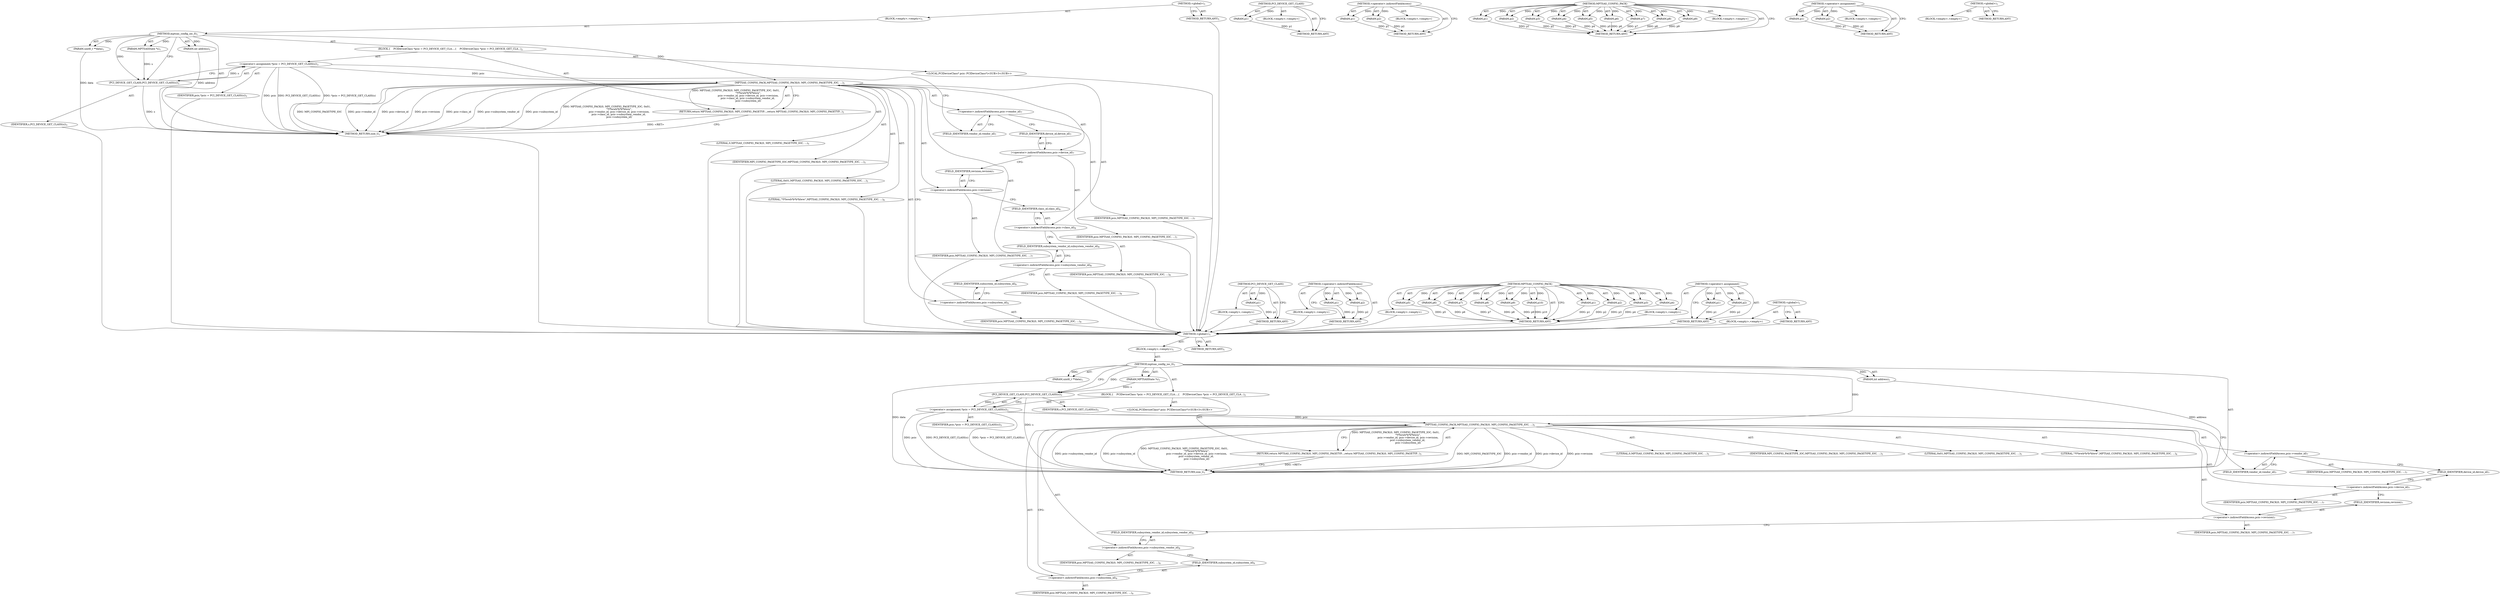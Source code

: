 digraph "&lt;global&gt;" {
vulnerable_6 [label=<(METHOD,&lt;global&gt;)<SUB>1</SUB>>];
vulnerable_7 [label=<(BLOCK,&lt;empty&gt;,&lt;empty&gt;)<SUB>1</SUB>>];
vulnerable_8 [label=<(METHOD,mptsas_config_ioc_0)<SUB>1</SUB>>];
vulnerable_9 [label=<(PARAM,MPTSASState *s)<SUB>1</SUB>>];
vulnerable_10 [label=<(PARAM,uint8_t **data)<SUB>1</SUB>>];
vulnerable_11 [label=<(PARAM,int address)<SUB>1</SUB>>];
vulnerable_12 [label=<(BLOCK,{
    PCIDeviceClass *pcic = PCI_DEVICE_GET_CLA...,{
    PCIDeviceClass *pcic = PCI_DEVICE_GET_CLA...)<SUB>2</SUB>>];
vulnerable_13 [label="<(LOCAL,PCIDeviceClass* pcic: PCIDeviceClass*)<SUB>3</SUB>>"];
vulnerable_14 [label=<(&lt;operator&gt;.assignment,*pcic = PCI_DEVICE_GET_CLASS(s))<SUB>3</SUB>>];
vulnerable_15 [label=<(IDENTIFIER,pcic,*pcic = PCI_DEVICE_GET_CLASS(s))<SUB>3</SUB>>];
vulnerable_16 [label=<(PCI_DEVICE_GET_CLASS,PCI_DEVICE_GET_CLASS(s))<SUB>3</SUB>>];
vulnerable_17 [label=<(IDENTIFIER,s,PCI_DEVICE_GET_CLASS(s))<SUB>3</SUB>>];
vulnerable_18 [label=<(RETURN,return MPTSAS_CONFIG_PACK(0, MPI_CONFIG_PAGETYP...,return MPTSAS_CONFIG_PACK(0, MPI_CONFIG_PAGETYP...)<SUB>5</SUB>>];
vulnerable_19 [label=<(MPTSAS_CONFIG_PACK,MPTSAS_CONFIG_PACK(0, MPI_CONFIG_PAGETYPE_IOC, ...)<SUB>5</SUB>>];
vulnerable_20 [label=<(LITERAL,0,MPTSAS_CONFIG_PACK(0, MPI_CONFIG_PAGETYPE_IOC, ...)<SUB>5</SUB>>];
vulnerable_21 [label=<(IDENTIFIER,MPI_CONFIG_PAGETYPE_IOC,MPTSAS_CONFIG_PACK(0, MPI_CONFIG_PAGETYPE_IOC, ...)<SUB>5</SUB>>];
vulnerable_22 [label=<(LITERAL,0x01,MPTSAS_CONFIG_PACK(0, MPI_CONFIG_PAGETYPE_IOC, ...)<SUB>5</SUB>>];
vulnerable_23 [label=<(LITERAL,&quot;*l*lwwb*b*b*blww&quot;,MPTSAS_CONFIG_PACK(0, MPI_CONFIG_PAGETYPE_IOC, ...)<SUB>6</SUB>>];
vulnerable_24 [label=<(&lt;operator&gt;.indirectFieldAccess,pcic-&gt;vendor_id)<SUB>7</SUB>>];
vulnerable_25 [label=<(IDENTIFIER,pcic,MPTSAS_CONFIG_PACK(0, MPI_CONFIG_PAGETYPE_IOC, ...)<SUB>7</SUB>>];
vulnerable_26 [label=<(FIELD_IDENTIFIER,vendor_id,vendor_id)<SUB>7</SUB>>];
vulnerable_27 [label=<(&lt;operator&gt;.indirectFieldAccess,pcic-&gt;device_id)<SUB>7</SUB>>];
vulnerable_28 [label=<(IDENTIFIER,pcic,MPTSAS_CONFIG_PACK(0, MPI_CONFIG_PAGETYPE_IOC, ...)<SUB>7</SUB>>];
vulnerable_29 [label=<(FIELD_IDENTIFIER,device_id,device_id)<SUB>7</SUB>>];
vulnerable_30 [label=<(&lt;operator&gt;.indirectFieldAccess,pcic-&gt;revision)<SUB>7</SUB>>];
vulnerable_31 [label=<(IDENTIFIER,pcic,MPTSAS_CONFIG_PACK(0, MPI_CONFIG_PAGETYPE_IOC, ...)<SUB>7</SUB>>];
vulnerable_32 [label=<(FIELD_IDENTIFIER,revision,revision)<SUB>7</SUB>>];
vulnerable_33 [label=<(&lt;operator&gt;.indirectFieldAccess,pcic-&gt;subsystem_vendor_id)<SUB>8</SUB>>];
vulnerable_34 [label=<(IDENTIFIER,pcic,MPTSAS_CONFIG_PACK(0, MPI_CONFIG_PAGETYPE_IOC, ...)<SUB>8</SUB>>];
vulnerable_35 [label=<(FIELD_IDENTIFIER,subsystem_vendor_id,subsystem_vendor_id)<SUB>8</SUB>>];
vulnerable_36 [label=<(&lt;operator&gt;.indirectFieldAccess,pcic-&gt;subsystem_id)<SUB>9</SUB>>];
vulnerable_37 [label=<(IDENTIFIER,pcic,MPTSAS_CONFIG_PACK(0, MPI_CONFIG_PAGETYPE_IOC, ...)<SUB>9</SUB>>];
vulnerable_38 [label=<(FIELD_IDENTIFIER,subsystem_id,subsystem_id)<SUB>9</SUB>>];
vulnerable_39 [label=<(METHOD_RETURN,size_t)<SUB>1</SUB>>];
vulnerable_41 [label=<(METHOD_RETURN,ANY)<SUB>1</SUB>>];
vulnerable_71 [label=<(METHOD,PCI_DEVICE_GET_CLASS)>];
vulnerable_72 [label=<(PARAM,p1)>];
vulnerable_73 [label=<(BLOCK,&lt;empty&gt;,&lt;empty&gt;)>];
vulnerable_74 [label=<(METHOD_RETURN,ANY)>];
vulnerable_87 [label=<(METHOD,&lt;operator&gt;.indirectFieldAccess)>];
vulnerable_88 [label=<(PARAM,p1)>];
vulnerable_89 [label=<(PARAM,p2)>];
vulnerable_90 [label=<(BLOCK,&lt;empty&gt;,&lt;empty&gt;)>];
vulnerable_91 [label=<(METHOD_RETURN,ANY)>];
vulnerable_75 [label=<(METHOD,MPTSAS_CONFIG_PACK)>];
vulnerable_76 [label=<(PARAM,p1)>];
vulnerable_77 [label=<(PARAM,p2)>];
vulnerable_78 [label=<(PARAM,p3)>];
vulnerable_79 [label=<(PARAM,p4)>];
vulnerable_80 [label=<(PARAM,p5)>];
vulnerable_81 [label=<(PARAM,p6)>];
vulnerable_82 [label=<(PARAM,p7)>];
vulnerable_83 [label=<(PARAM,p8)>];
vulnerable_84 [label=<(PARAM,p9)>];
vulnerable_85 [label=<(BLOCK,&lt;empty&gt;,&lt;empty&gt;)>];
vulnerable_86 [label=<(METHOD_RETURN,ANY)>];
vulnerable_66 [label=<(METHOD,&lt;operator&gt;.assignment)>];
vulnerable_67 [label=<(PARAM,p1)>];
vulnerable_68 [label=<(PARAM,p2)>];
vulnerable_69 [label=<(BLOCK,&lt;empty&gt;,&lt;empty&gt;)>];
vulnerable_70 [label=<(METHOD_RETURN,ANY)>];
vulnerable_60 [label=<(METHOD,&lt;global&gt;)<SUB>1</SUB>>];
vulnerable_61 [label=<(BLOCK,&lt;empty&gt;,&lt;empty&gt;)>];
vulnerable_62 [label=<(METHOD_RETURN,ANY)>];
fixed_6 [label=<(METHOD,&lt;global&gt;)<SUB>1</SUB>>];
fixed_7 [label=<(BLOCK,&lt;empty&gt;,&lt;empty&gt;)<SUB>1</SUB>>];
fixed_8 [label=<(METHOD,mptsas_config_ioc_0)<SUB>1</SUB>>];
fixed_9 [label=<(PARAM,MPTSASState *s)<SUB>1</SUB>>];
fixed_10 [label=<(PARAM,uint8_t **data)<SUB>1</SUB>>];
fixed_11 [label=<(PARAM,int address)<SUB>1</SUB>>];
fixed_12 [label=<(BLOCK,{
    PCIDeviceClass *pcic = PCI_DEVICE_GET_CLA...,{
    PCIDeviceClass *pcic = PCI_DEVICE_GET_CLA...)<SUB>2</SUB>>];
fixed_13 [label="<(LOCAL,PCIDeviceClass* pcic: PCIDeviceClass*)<SUB>3</SUB>>"];
fixed_14 [label=<(&lt;operator&gt;.assignment,*pcic = PCI_DEVICE_GET_CLASS(s))<SUB>3</SUB>>];
fixed_15 [label=<(IDENTIFIER,pcic,*pcic = PCI_DEVICE_GET_CLASS(s))<SUB>3</SUB>>];
fixed_16 [label=<(PCI_DEVICE_GET_CLASS,PCI_DEVICE_GET_CLASS(s))<SUB>3</SUB>>];
fixed_17 [label=<(IDENTIFIER,s,PCI_DEVICE_GET_CLASS(s))<SUB>3</SUB>>];
fixed_18 [label=<(RETURN,return MPTSAS_CONFIG_PACK(0, MPI_CONFIG_PAGETYP...,return MPTSAS_CONFIG_PACK(0, MPI_CONFIG_PAGETYP...)<SUB>5</SUB>>];
fixed_19 [label=<(MPTSAS_CONFIG_PACK,MPTSAS_CONFIG_PACK(0, MPI_CONFIG_PAGETYPE_IOC, ...)<SUB>5</SUB>>];
fixed_20 [label=<(LITERAL,0,MPTSAS_CONFIG_PACK(0, MPI_CONFIG_PAGETYPE_IOC, ...)<SUB>5</SUB>>];
fixed_21 [label=<(IDENTIFIER,MPI_CONFIG_PAGETYPE_IOC,MPTSAS_CONFIG_PACK(0, MPI_CONFIG_PAGETYPE_IOC, ...)<SUB>5</SUB>>];
fixed_22 [label=<(LITERAL,0x01,MPTSAS_CONFIG_PACK(0, MPI_CONFIG_PAGETYPE_IOC, ...)<SUB>5</SUB>>];
fixed_23 [label=<(LITERAL,&quot;*l*lwwb*b*b*blww&quot;,MPTSAS_CONFIG_PACK(0, MPI_CONFIG_PAGETYPE_IOC, ...)<SUB>6</SUB>>];
fixed_24 [label=<(&lt;operator&gt;.indirectFieldAccess,pcic-&gt;vendor_id)<SUB>7</SUB>>];
fixed_25 [label=<(IDENTIFIER,pcic,MPTSAS_CONFIG_PACK(0, MPI_CONFIG_PAGETYPE_IOC, ...)<SUB>7</SUB>>];
fixed_26 [label=<(FIELD_IDENTIFIER,vendor_id,vendor_id)<SUB>7</SUB>>];
fixed_27 [label=<(&lt;operator&gt;.indirectFieldAccess,pcic-&gt;device_id)<SUB>7</SUB>>];
fixed_28 [label=<(IDENTIFIER,pcic,MPTSAS_CONFIG_PACK(0, MPI_CONFIG_PAGETYPE_IOC, ...)<SUB>7</SUB>>];
fixed_29 [label=<(FIELD_IDENTIFIER,device_id,device_id)<SUB>7</SUB>>];
fixed_30 [label=<(&lt;operator&gt;.indirectFieldAccess,pcic-&gt;revision)<SUB>7</SUB>>];
fixed_31 [label=<(IDENTIFIER,pcic,MPTSAS_CONFIG_PACK(0, MPI_CONFIG_PAGETYPE_IOC, ...)<SUB>7</SUB>>];
fixed_32 [label=<(FIELD_IDENTIFIER,revision,revision)<SUB>7</SUB>>];
fixed_33 [label=<(&lt;operator&gt;.indirectFieldAccess,pcic-&gt;class_id)<SUB>8</SUB>>];
fixed_34 [label=<(IDENTIFIER,pcic,MPTSAS_CONFIG_PACK(0, MPI_CONFIG_PAGETYPE_IOC, ...)<SUB>8</SUB>>];
fixed_35 [label=<(FIELD_IDENTIFIER,class_id,class_id)<SUB>8</SUB>>];
fixed_36 [label=<(&lt;operator&gt;.indirectFieldAccess,pcic-&gt;subsystem_vendor_id)<SUB>8</SUB>>];
fixed_37 [label=<(IDENTIFIER,pcic,MPTSAS_CONFIG_PACK(0, MPI_CONFIG_PAGETYPE_IOC, ...)<SUB>8</SUB>>];
fixed_38 [label=<(FIELD_IDENTIFIER,subsystem_vendor_id,subsystem_vendor_id)<SUB>8</SUB>>];
fixed_39 [label=<(&lt;operator&gt;.indirectFieldAccess,pcic-&gt;subsystem_id)<SUB>9</SUB>>];
fixed_40 [label=<(IDENTIFIER,pcic,MPTSAS_CONFIG_PACK(0, MPI_CONFIG_PAGETYPE_IOC, ...)<SUB>9</SUB>>];
fixed_41 [label=<(FIELD_IDENTIFIER,subsystem_id,subsystem_id)<SUB>9</SUB>>];
fixed_42 [label=<(METHOD_RETURN,size_t)<SUB>1</SUB>>];
fixed_44 [label=<(METHOD_RETURN,ANY)<SUB>1</SUB>>];
fixed_74 [label=<(METHOD,PCI_DEVICE_GET_CLASS)>];
fixed_75 [label=<(PARAM,p1)>];
fixed_76 [label=<(BLOCK,&lt;empty&gt;,&lt;empty&gt;)>];
fixed_77 [label=<(METHOD_RETURN,ANY)>];
fixed_91 [label=<(METHOD,&lt;operator&gt;.indirectFieldAccess)>];
fixed_92 [label=<(PARAM,p1)>];
fixed_93 [label=<(PARAM,p2)>];
fixed_94 [label=<(BLOCK,&lt;empty&gt;,&lt;empty&gt;)>];
fixed_95 [label=<(METHOD_RETURN,ANY)>];
fixed_78 [label=<(METHOD,MPTSAS_CONFIG_PACK)>];
fixed_79 [label=<(PARAM,p1)>];
fixed_80 [label=<(PARAM,p2)>];
fixed_81 [label=<(PARAM,p3)>];
fixed_82 [label=<(PARAM,p4)>];
fixed_83 [label=<(PARAM,p5)>];
fixed_84 [label=<(PARAM,p6)>];
fixed_85 [label=<(PARAM,p7)>];
fixed_86 [label=<(PARAM,p8)>];
fixed_87 [label=<(PARAM,p9)>];
fixed_88 [label=<(PARAM,p10)>];
fixed_89 [label=<(BLOCK,&lt;empty&gt;,&lt;empty&gt;)>];
fixed_90 [label=<(METHOD_RETURN,ANY)>];
fixed_69 [label=<(METHOD,&lt;operator&gt;.assignment)>];
fixed_70 [label=<(PARAM,p1)>];
fixed_71 [label=<(PARAM,p2)>];
fixed_72 [label=<(BLOCK,&lt;empty&gt;,&lt;empty&gt;)>];
fixed_73 [label=<(METHOD_RETURN,ANY)>];
fixed_63 [label=<(METHOD,&lt;global&gt;)<SUB>1</SUB>>];
fixed_64 [label=<(BLOCK,&lt;empty&gt;,&lt;empty&gt;)>];
fixed_65 [label=<(METHOD_RETURN,ANY)>];
vulnerable_6 -> vulnerable_7  [key=0, label="AST: "];
vulnerable_6 -> vulnerable_41  [key=0, label="AST: "];
vulnerable_6 -> vulnerable_41  [key=1, label="CFG: "];
vulnerable_7 -> vulnerable_8  [key=0, label="AST: "];
vulnerable_8 -> vulnerable_9  [key=0, label="AST: "];
vulnerable_8 -> vulnerable_9  [key=1, label="DDG: "];
vulnerable_8 -> vulnerable_10  [key=0, label="AST: "];
vulnerable_8 -> vulnerable_10  [key=1, label="DDG: "];
vulnerable_8 -> vulnerable_11  [key=0, label="AST: "];
vulnerable_8 -> vulnerable_11  [key=1, label="DDG: "];
vulnerable_8 -> vulnerable_12  [key=0, label="AST: "];
vulnerable_8 -> vulnerable_39  [key=0, label="AST: "];
vulnerable_8 -> vulnerable_16  [key=0, label="CFG: "];
vulnerable_8 -> vulnerable_16  [key=1, label="DDG: "];
vulnerable_8 -> vulnerable_19  [key=0, label="DDG: "];
vulnerable_9 -> vulnerable_16  [key=0, label="DDG: s"];
vulnerable_10 -> vulnerable_39  [key=0, label="DDG: data"];
vulnerable_11 -> vulnerable_39  [key=0, label="DDG: address"];
vulnerable_12 -> vulnerable_13  [key=0, label="AST: "];
vulnerable_12 -> vulnerable_14  [key=0, label="AST: "];
vulnerable_12 -> vulnerable_18  [key=0, label="AST: "];
vulnerable_14 -> vulnerable_15  [key=0, label="AST: "];
vulnerable_14 -> vulnerable_16  [key=0, label="AST: "];
vulnerable_14 -> vulnerable_26  [key=0, label="CFG: "];
vulnerable_14 -> vulnerable_39  [key=0, label="DDG: pcic"];
vulnerable_14 -> vulnerable_39  [key=1, label="DDG: PCI_DEVICE_GET_CLASS(s)"];
vulnerable_14 -> vulnerable_39  [key=2, label="DDG: *pcic = PCI_DEVICE_GET_CLASS(s)"];
vulnerable_14 -> vulnerable_19  [key=0, label="DDG: pcic"];
vulnerable_16 -> vulnerable_17  [key=0, label="AST: "];
vulnerable_16 -> vulnerable_14  [key=0, label="CFG: "];
vulnerable_16 -> vulnerable_14  [key=1, label="DDG: s"];
vulnerable_16 -> vulnerable_39  [key=0, label="DDG: s"];
vulnerable_18 -> vulnerable_19  [key=0, label="AST: "];
vulnerable_18 -> vulnerable_39  [key=0, label="CFG: "];
vulnerable_18 -> vulnerable_39  [key=1, label="DDG: &lt;RET&gt;"];
vulnerable_19 -> vulnerable_20  [key=0, label="AST: "];
vulnerable_19 -> vulnerable_21  [key=0, label="AST: "];
vulnerable_19 -> vulnerable_22  [key=0, label="AST: "];
vulnerable_19 -> vulnerable_23  [key=0, label="AST: "];
vulnerable_19 -> vulnerable_24  [key=0, label="AST: "];
vulnerable_19 -> vulnerable_27  [key=0, label="AST: "];
vulnerable_19 -> vulnerable_30  [key=0, label="AST: "];
vulnerable_19 -> vulnerable_33  [key=0, label="AST: "];
vulnerable_19 -> vulnerable_36  [key=0, label="AST: "];
vulnerable_19 -> vulnerable_18  [key=0, label="CFG: "];
vulnerable_19 -> vulnerable_18  [key=1, label="DDG: MPTSAS_CONFIG_PACK(0, MPI_CONFIG_PAGETYPE_IOC, 0x01,
                               &quot;*l*lwwb*b*b*blww&quot;,
                               pcic-&gt;vendor_id, pcic-&gt;device_id, pcic-&gt;revision,
                              pcic-&gt;subsystem_vendor_id,
                               pcic-&gt;subsystem_id)"];
vulnerable_19 -> vulnerable_39  [key=0, label="DDG: MPI_CONFIG_PAGETYPE_IOC"];
vulnerable_19 -> vulnerable_39  [key=1, label="DDG: pcic-&gt;vendor_id"];
vulnerable_19 -> vulnerable_39  [key=2, label="DDG: pcic-&gt;device_id"];
vulnerable_19 -> vulnerable_39  [key=3, label="DDG: pcic-&gt;revision"];
vulnerable_19 -> vulnerable_39  [key=4, label="DDG: pcic-&gt;subsystem_vendor_id"];
vulnerable_19 -> vulnerable_39  [key=5, label="DDG: pcic-&gt;subsystem_id"];
vulnerable_19 -> vulnerable_39  [key=6, label="DDG: MPTSAS_CONFIG_PACK(0, MPI_CONFIG_PAGETYPE_IOC, 0x01,
                               &quot;*l*lwwb*b*b*blww&quot;,
                               pcic-&gt;vendor_id, pcic-&gt;device_id, pcic-&gt;revision,
                              pcic-&gt;subsystem_vendor_id,
                               pcic-&gt;subsystem_id)"];
vulnerable_24 -> vulnerable_25  [key=0, label="AST: "];
vulnerable_24 -> vulnerable_26  [key=0, label="AST: "];
vulnerable_24 -> vulnerable_29  [key=0, label="CFG: "];
vulnerable_26 -> vulnerable_24  [key=0, label="CFG: "];
vulnerable_27 -> vulnerable_28  [key=0, label="AST: "];
vulnerable_27 -> vulnerable_29  [key=0, label="AST: "];
vulnerable_27 -> vulnerable_32  [key=0, label="CFG: "];
vulnerable_29 -> vulnerable_27  [key=0, label="CFG: "];
vulnerable_30 -> vulnerable_31  [key=0, label="AST: "];
vulnerable_30 -> vulnerable_32  [key=0, label="AST: "];
vulnerable_30 -> vulnerable_35  [key=0, label="CFG: "];
vulnerable_32 -> vulnerable_30  [key=0, label="CFG: "];
vulnerable_33 -> vulnerable_34  [key=0, label="AST: "];
vulnerable_33 -> vulnerable_35  [key=0, label="AST: "];
vulnerable_33 -> vulnerable_38  [key=0, label="CFG: "];
vulnerable_35 -> vulnerable_33  [key=0, label="CFG: "];
vulnerable_36 -> vulnerable_37  [key=0, label="AST: "];
vulnerable_36 -> vulnerable_38  [key=0, label="AST: "];
vulnerable_36 -> vulnerable_19  [key=0, label="CFG: "];
vulnerable_38 -> vulnerable_36  [key=0, label="CFG: "];
vulnerable_71 -> vulnerable_72  [key=0, label="AST: "];
vulnerable_71 -> vulnerable_72  [key=1, label="DDG: "];
vulnerable_71 -> vulnerable_73  [key=0, label="AST: "];
vulnerable_71 -> vulnerable_74  [key=0, label="AST: "];
vulnerable_71 -> vulnerable_74  [key=1, label="CFG: "];
vulnerable_72 -> vulnerable_74  [key=0, label="DDG: p1"];
vulnerable_87 -> vulnerable_88  [key=0, label="AST: "];
vulnerable_87 -> vulnerable_88  [key=1, label="DDG: "];
vulnerable_87 -> vulnerable_90  [key=0, label="AST: "];
vulnerable_87 -> vulnerable_89  [key=0, label="AST: "];
vulnerable_87 -> vulnerable_89  [key=1, label="DDG: "];
vulnerable_87 -> vulnerable_91  [key=0, label="AST: "];
vulnerable_87 -> vulnerable_91  [key=1, label="CFG: "];
vulnerable_88 -> vulnerable_91  [key=0, label="DDG: p1"];
vulnerable_89 -> vulnerable_91  [key=0, label="DDG: p2"];
vulnerable_75 -> vulnerable_76  [key=0, label="AST: "];
vulnerable_75 -> vulnerable_76  [key=1, label="DDG: "];
vulnerable_75 -> vulnerable_85  [key=0, label="AST: "];
vulnerable_75 -> vulnerable_77  [key=0, label="AST: "];
vulnerable_75 -> vulnerable_77  [key=1, label="DDG: "];
vulnerable_75 -> vulnerable_86  [key=0, label="AST: "];
vulnerable_75 -> vulnerable_86  [key=1, label="CFG: "];
vulnerable_75 -> vulnerable_78  [key=0, label="AST: "];
vulnerable_75 -> vulnerable_78  [key=1, label="DDG: "];
vulnerable_75 -> vulnerable_79  [key=0, label="AST: "];
vulnerable_75 -> vulnerable_79  [key=1, label="DDG: "];
vulnerable_75 -> vulnerable_80  [key=0, label="AST: "];
vulnerable_75 -> vulnerable_80  [key=1, label="DDG: "];
vulnerable_75 -> vulnerable_81  [key=0, label="AST: "];
vulnerable_75 -> vulnerable_81  [key=1, label="DDG: "];
vulnerable_75 -> vulnerable_82  [key=0, label="AST: "];
vulnerable_75 -> vulnerable_82  [key=1, label="DDG: "];
vulnerable_75 -> vulnerable_83  [key=0, label="AST: "];
vulnerable_75 -> vulnerable_83  [key=1, label="DDG: "];
vulnerable_75 -> vulnerable_84  [key=0, label="AST: "];
vulnerable_75 -> vulnerable_84  [key=1, label="DDG: "];
vulnerable_76 -> vulnerable_86  [key=0, label="DDG: p1"];
vulnerable_77 -> vulnerable_86  [key=0, label="DDG: p2"];
vulnerable_78 -> vulnerable_86  [key=0, label="DDG: p3"];
vulnerable_79 -> vulnerable_86  [key=0, label="DDG: p4"];
vulnerable_80 -> vulnerable_86  [key=0, label="DDG: p5"];
vulnerable_81 -> vulnerable_86  [key=0, label="DDG: p6"];
vulnerable_82 -> vulnerable_86  [key=0, label="DDG: p7"];
vulnerable_83 -> vulnerable_86  [key=0, label="DDG: p8"];
vulnerable_84 -> vulnerable_86  [key=0, label="DDG: p9"];
vulnerable_66 -> vulnerable_67  [key=0, label="AST: "];
vulnerable_66 -> vulnerable_67  [key=1, label="DDG: "];
vulnerable_66 -> vulnerable_69  [key=0, label="AST: "];
vulnerable_66 -> vulnerable_68  [key=0, label="AST: "];
vulnerable_66 -> vulnerable_68  [key=1, label="DDG: "];
vulnerable_66 -> vulnerable_70  [key=0, label="AST: "];
vulnerable_66 -> vulnerable_70  [key=1, label="CFG: "];
vulnerable_67 -> vulnerable_70  [key=0, label="DDG: p1"];
vulnerable_68 -> vulnerable_70  [key=0, label="DDG: p2"];
vulnerable_60 -> vulnerable_61  [key=0, label="AST: "];
vulnerable_60 -> vulnerable_62  [key=0, label="AST: "];
vulnerable_60 -> vulnerable_62  [key=1, label="CFG: "];
fixed_6 -> fixed_7  [key=0, label="AST: "];
fixed_6 -> fixed_44  [key=0, label="AST: "];
fixed_6 -> fixed_44  [key=1, label="CFG: "];
fixed_7 -> fixed_8  [key=0, label="AST: "];
fixed_8 -> fixed_9  [key=0, label="AST: "];
fixed_8 -> fixed_9  [key=1, label="DDG: "];
fixed_8 -> fixed_10  [key=0, label="AST: "];
fixed_8 -> fixed_10  [key=1, label="DDG: "];
fixed_8 -> fixed_11  [key=0, label="AST: "];
fixed_8 -> fixed_11  [key=1, label="DDG: "];
fixed_8 -> fixed_12  [key=0, label="AST: "];
fixed_8 -> fixed_42  [key=0, label="AST: "];
fixed_8 -> fixed_16  [key=0, label="CFG: "];
fixed_8 -> fixed_16  [key=1, label="DDG: "];
fixed_8 -> fixed_19  [key=0, label="DDG: "];
fixed_9 -> fixed_16  [key=0, label="DDG: s"];
fixed_10 -> fixed_42  [key=0, label="DDG: data"];
fixed_11 -> fixed_42  [key=0, label="DDG: address"];
fixed_12 -> fixed_13  [key=0, label="AST: "];
fixed_12 -> fixed_14  [key=0, label="AST: "];
fixed_12 -> fixed_18  [key=0, label="AST: "];
fixed_13 -> vulnerable_6  [key=0];
fixed_14 -> fixed_15  [key=0, label="AST: "];
fixed_14 -> fixed_16  [key=0, label="AST: "];
fixed_14 -> fixed_26  [key=0, label="CFG: "];
fixed_14 -> fixed_42  [key=0, label="DDG: pcic"];
fixed_14 -> fixed_42  [key=1, label="DDG: PCI_DEVICE_GET_CLASS(s)"];
fixed_14 -> fixed_42  [key=2, label="DDG: *pcic = PCI_DEVICE_GET_CLASS(s)"];
fixed_14 -> fixed_19  [key=0, label="DDG: pcic"];
fixed_15 -> vulnerable_6  [key=0];
fixed_16 -> fixed_17  [key=0, label="AST: "];
fixed_16 -> fixed_14  [key=0, label="CFG: "];
fixed_16 -> fixed_14  [key=1, label="DDG: s"];
fixed_16 -> fixed_42  [key=0, label="DDG: s"];
fixed_17 -> vulnerable_6  [key=0];
fixed_18 -> fixed_19  [key=0, label="AST: "];
fixed_18 -> fixed_42  [key=0, label="CFG: "];
fixed_18 -> fixed_42  [key=1, label="DDG: &lt;RET&gt;"];
fixed_19 -> fixed_20  [key=0, label="AST: "];
fixed_19 -> fixed_21  [key=0, label="AST: "];
fixed_19 -> fixed_22  [key=0, label="AST: "];
fixed_19 -> fixed_23  [key=0, label="AST: "];
fixed_19 -> fixed_24  [key=0, label="AST: "];
fixed_19 -> fixed_27  [key=0, label="AST: "];
fixed_19 -> fixed_30  [key=0, label="AST: "];
fixed_19 -> fixed_33  [key=0, label="AST: "];
fixed_19 -> fixed_36  [key=0, label="AST: "];
fixed_19 -> fixed_39  [key=0, label="AST: "];
fixed_19 -> fixed_18  [key=0, label="CFG: "];
fixed_19 -> fixed_18  [key=1, label="DDG: MPTSAS_CONFIG_PACK(0, MPI_CONFIG_PAGETYPE_IOC, 0x01,
                               &quot;*l*lwwb*b*b*blww&quot;,
                               pcic-&gt;vendor_id, pcic-&gt;device_id, pcic-&gt;revision,
                              pcic-&gt;class_id, pcic-&gt;subsystem_vendor_id,
                               pcic-&gt;subsystem_id)"];
fixed_19 -> fixed_42  [key=0, label="DDG: MPI_CONFIG_PAGETYPE_IOC"];
fixed_19 -> fixed_42  [key=1, label="DDG: pcic-&gt;vendor_id"];
fixed_19 -> fixed_42  [key=2, label="DDG: pcic-&gt;device_id"];
fixed_19 -> fixed_42  [key=3, label="DDG: pcic-&gt;revision"];
fixed_19 -> fixed_42  [key=4, label="DDG: pcic-&gt;class_id"];
fixed_19 -> fixed_42  [key=5, label="DDG: pcic-&gt;subsystem_vendor_id"];
fixed_19 -> fixed_42  [key=6, label="DDG: pcic-&gt;subsystem_id"];
fixed_19 -> fixed_42  [key=7, label="DDG: MPTSAS_CONFIG_PACK(0, MPI_CONFIG_PAGETYPE_IOC, 0x01,
                               &quot;*l*lwwb*b*b*blww&quot;,
                               pcic-&gt;vendor_id, pcic-&gt;device_id, pcic-&gt;revision,
                              pcic-&gt;class_id, pcic-&gt;subsystem_vendor_id,
                               pcic-&gt;subsystem_id)"];
fixed_20 -> vulnerable_6  [key=0];
fixed_21 -> vulnerable_6  [key=0];
fixed_22 -> vulnerable_6  [key=0];
fixed_23 -> vulnerable_6  [key=0];
fixed_24 -> fixed_25  [key=0, label="AST: "];
fixed_24 -> fixed_26  [key=0, label="AST: "];
fixed_24 -> fixed_29  [key=0, label="CFG: "];
fixed_25 -> vulnerable_6  [key=0];
fixed_26 -> fixed_24  [key=0, label="CFG: "];
fixed_27 -> fixed_28  [key=0, label="AST: "];
fixed_27 -> fixed_29  [key=0, label="AST: "];
fixed_27 -> fixed_32  [key=0, label="CFG: "];
fixed_28 -> vulnerable_6  [key=0];
fixed_29 -> fixed_27  [key=0, label="CFG: "];
fixed_30 -> fixed_31  [key=0, label="AST: "];
fixed_30 -> fixed_32  [key=0, label="AST: "];
fixed_30 -> fixed_35  [key=0, label="CFG: "];
fixed_31 -> vulnerable_6  [key=0];
fixed_32 -> fixed_30  [key=0, label="CFG: "];
fixed_33 -> fixed_34  [key=0, label="AST: "];
fixed_33 -> fixed_35  [key=0, label="AST: "];
fixed_33 -> fixed_38  [key=0, label="CFG: "];
fixed_34 -> vulnerable_6  [key=0];
fixed_35 -> fixed_33  [key=0, label="CFG: "];
fixed_36 -> fixed_37  [key=0, label="AST: "];
fixed_36 -> fixed_38  [key=0, label="AST: "];
fixed_36 -> fixed_41  [key=0, label="CFG: "];
fixed_37 -> vulnerable_6  [key=0];
fixed_38 -> fixed_36  [key=0, label="CFG: "];
fixed_39 -> fixed_40  [key=0, label="AST: "];
fixed_39 -> fixed_41  [key=0, label="AST: "];
fixed_39 -> fixed_19  [key=0, label="CFG: "];
fixed_40 -> vulnerable_6  [key=0];
fixed_41 -> fixed_39  [key=0, label="CFG: "];
fixed_42 -> vulnerable_6  [key=0];
fixed_44 -> vulnerable_6  [key=0];
fixed_74 -> fixed_75  [key=0, label="AST: "];
fixed_74 -> fixed_75  [key=1, label="DDG: "];
fixed_74 -> fixed_76  [key=0, label="AST: "];
fixed_74 -> fixed_77  [key=0, label="AST: "];
fixed_74 -> fixed_77  [key=1, label="CFG: "];
fixed_75 -> fixed_77  [key=0, label="DDG: p1"];
fixed_76 -> vulnerable_6  [key=0];
fixed_77 -> vulnerable_6  [key=0];
fixed_91 -> fixed_92  [key=0, label="AST: "];
fixed_91 -> fixed_92  [key=1, label="DDG: "];
fixed_91 -> fixed_94  [key=0, label="AST: "];
fixed_91 -> fixed_93  [key=0, label="AST: "];
fixed_91 -> fixed_93  [key=1, label="DDG: "];
fixed_91 -> fixed_95  [key=0, label="AST: "];
fixed_91 -> fixed_95  [key=1, label="CFG: "];
fixed_92 -> fixed_95  [key=0, label="DDG: p1"];
fixed_93 -> fixed_95  [key=0, label="DDG: p2"];
fixed_94 -> vulnerable_6  [key=0];
fixed_95 -> vulnerable_6  [key=0];
fixed_78 -> fixed_79  [key=0, label="AST: "];
fixed_78 -> fixed_79  [key=1, label="DDG: "];
fixed_78 -> fixed_89  [key=0, label="AST: "];
fixed_78 -> fixed_80  [key=0, label="AST: "];
fixed_78 -> fixed_80  [key=1, label="DDG: "];
fixed_78 -> fixed_90  [key=0, label="AST: "];
fixed_78 -> fixed_90  [key=1, label="CFG: "];
fixed_78 -> fixed_81  [key=0, label="AST: "];
fixed_78 -> fixed_81  [key=1, label="DDG: "];
fixed_78 -> fixed_82  [key=0, label="AST: "];
fixed_78 -> fixed_82  [key=1, label="DDG: "];
fixed_78 -> fixed_83  [key=0, label="AST: "];
fixed_78 -> fixed_83  [key=1, label="DDG: "];
fixed_78 -> fixed_84  [key=0, label="AST: "];
fixed_78 -> fixed_84  [key=1, label="DDG: "];
fixed_78 -> fixed_85  [key=0, label="AST: "];
fixed_78 -> fixed_85  [key=1, label="DDG: "];
fixed_78 -> fixed_86  [key=0, label="AST: "];
fixed_78 -> fixed_86  [key=1, label="DDG: "];
fixed_78 -> fixed_87  [key=0, label="AST: "];
fixed_78 -> fixed_87  [key=1, label="DDG: "];
fixed_78 -> fixed_88  [key=0, label="AST: "];
fixed_78 -> fixed_88  [key=1, label="DDG: "];
fixed_79 -> fixed_90  [key=0, label="DDG: p1"];
fixed_80 -> fixed_90  [key=0, label="DDG: p2"];
fixed_81 -> fixed_90  [key=0, label="DDG: p3"];
fixed_82 -> fixed_90  [key=0, label="DDG: p4"];
fixed_83 -> fixed_90  [key=0, label="DDG: p5"];
fixed_84 -> fixed_90  [key=0, label="DDG: p6"];
fixed_85 -> fixed_90  [key=0, label="DDG: p7"];
fixed_86 -> fixed_90  [key=0, label="DDG: p8"];
fixed_87 -> fixed_90  [key=0, label="DDG: p9"];
fixed_88 -> fixed_90  [key=0, label="DDG: p10"];
fixed_89 -> vulnerable_6  [key=0];
fixed_90 -> vulnerable_6  [key=0];
fixed_69 -> fixed_70  [key=0, label="AST: "];
fixed_69 -> fixed_70  [key=1, label="DDG: "];
fixed_69 -> fixed_72  [key=0, label="AST: "];
fixed_69 -> fixed_71  [key=0, label="AST: "];
fixed_69 -> fixed_71  [key=1, label="DDG: "];
fixed_69 -> fixed_73  [key=0, label="AST: "];
fixed_69 -> fixed_73  [key=1, label="CFG: "];
fixed_70 -> fixed_73  [key=0, label="DDG: p1"];
fixed_71 -> fixed_73  [key=0, label="DDG: p2"];
fixed_72 -> vulnerable_6  [key=0];
fixed_73 -> vulnerable_6  [key=0];
fixed_63 -> fixed_64  [key=0, label="AST: "];
fixed_63 -> fixed_65  [key=0, label="AST: "];
fixed_63 -> fixed_65  [key=1, label="CFG: "];
fixed_64 -> vulnerable_6  [key=0];
fixed_65 -> vulnerable_6  [key=0];
}
